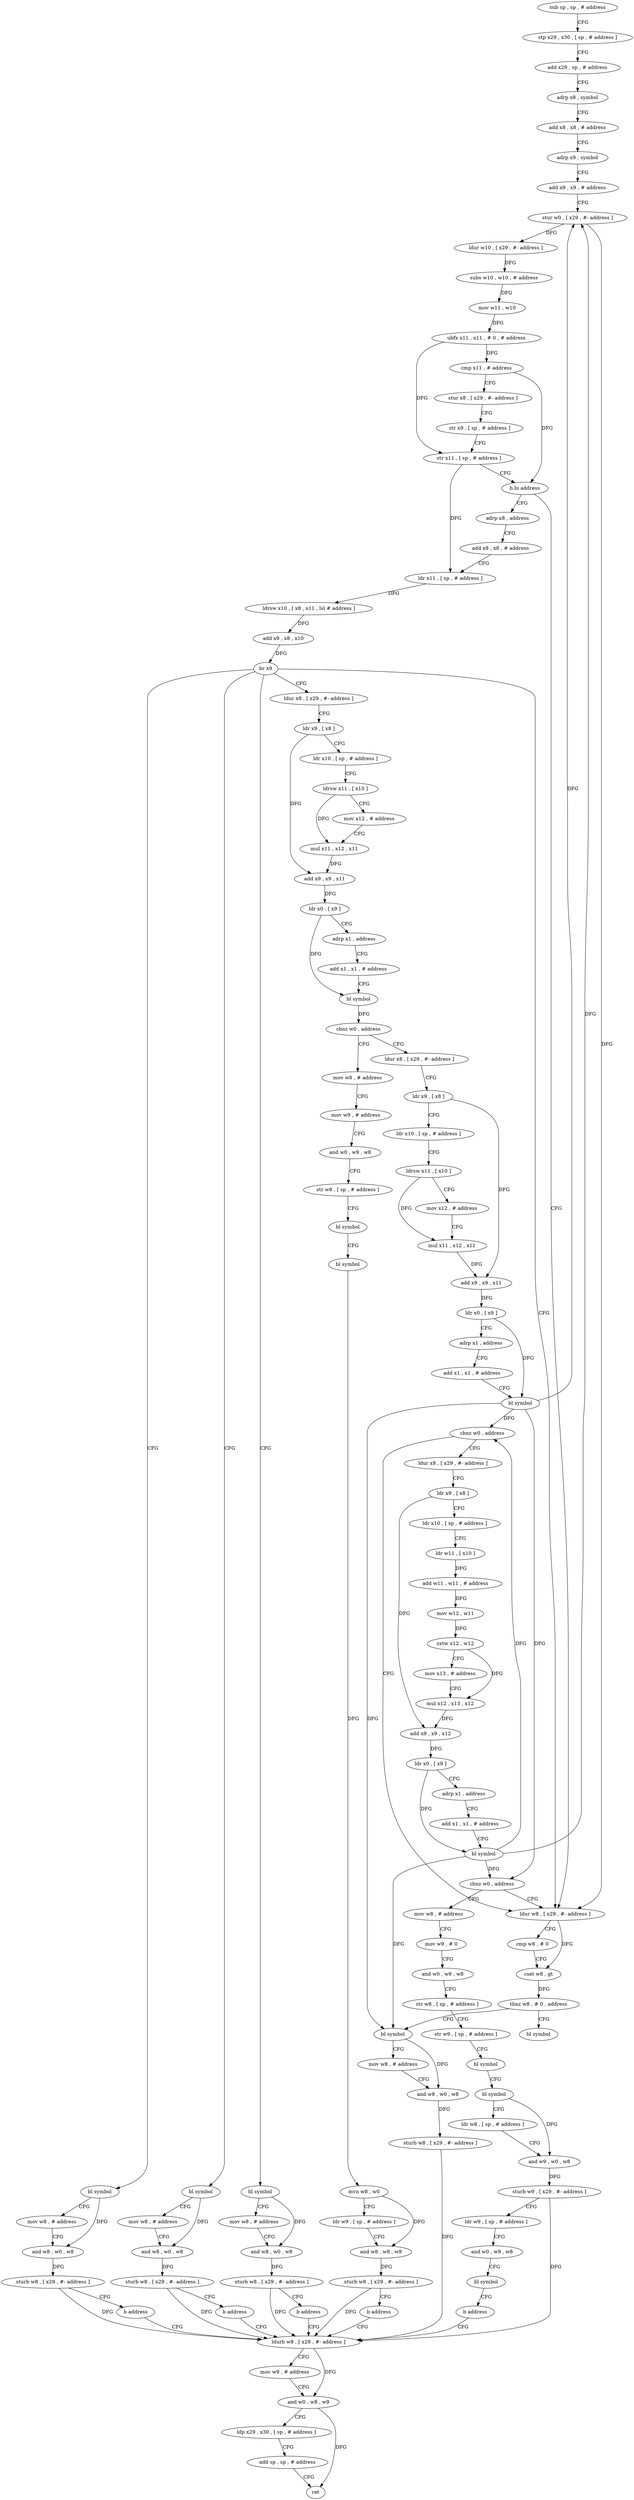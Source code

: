 digraph "func" {
"4201652" [label = "sub sp , sp , # address" ]
"4201656" [label = "stp x29 , x30 , [ sp , # address ]" ]
"4201660" [label = "add x29 , sp , # address" ]
"4201664" [label = "adrp x8 , symbol" ]
"4201668" [label = "add x8 , x8 , # address" ]
"4201672" [label = "adrp x9 , symbol" ]
"4201676" [label = "add x9 , x9 , # address" ]
"4201680" [label = "stur w0 , [ x29 , #- address ]" ]
"4201684" [label = "ldur w10 , [ x29 , #- address ]" ]
"4201688" [label = "subs w10 , w10 , # address" ]
"4201692" [label = "mov w11 , w10" ]
"4201696" [label = "ubfx x11 , x11 , # 0 , # address" ]
"4201700" [label = "cmp x11 , # address" ]
"4201704" [label = "stur x8 , [ x29 , #- address ]" ]
"4201708" [label = "str x9 , [ sp , # address ]" ]
"4201712" [label = "str x11 , [ sp , # address ]" ]
"4201716" [label = "b.hi address" ]
"4202060" [label = "ldur w8 , [ x29 , #- address ]" ]
"4201720" [label = "adrp x8 , address" ]
"4202064" [label = "cmp w8 , # 0" ]
"4202068" [label = "cset w8 , gt" ]
"4202072" [label = "tbnz w8 , # 0 , address" ]
"4202080" [label = "bl symbol" ]
"4202076" [label = "bl symbol" ]
"4201724" [label = "add x8 , x8 , # address" ]
"4201728" [label = "ldr x11 , [ sp , # address ]" ]
"4201732" [label = "ldrsw x10 , [ x8 , x11 , lsl # address ]" ]
"4201736" [label = "add x9 , x8 , x10" ]
"4201740" [label = "br x9" ]
"4201744" [label = "bl symbol" ]
"4201764" [label = "bl symbol" ]
"4201784" [label = "bl symbol" ]
"4201804" [label = "ldur x8 , [ x29 , #- address ]" ]
"4202084" [label = "mov w8 , # address" ]
"4202088" [label = "and w8 , w0 , w8" ]
"4202092" [label = "sturb w8 , [ x29 , #- address ]" ]
"4202096" [label = "ldurb w8 , [ x29 , #- address ]" ]
"4201748" [label = "mov w8 , # address" ]
"4201752" [label = "and w8 , w0 , w8" ]
"4201756" [label = "sturb w8 , [ x29 , #- address ]" ]
"4201760" [label = "b address" ]
"4201768" [label = "mov w8 , # address" ]
"4201772" [label = "and w8 , w0 , w8" ]
"4201776" [label = "sturb w8 , [ x29 , #- address ]" ]
"4201780" [label = "b address" ]
"4201788" [label = "mov w8 , # address" ]
"4201792" [label = "and w8 , w0 , w8" ]
"4201796" [label = "sturb w8 , [ x29 , #- address ]" ]
"4201800" [label = "b address" ]
"4201808" [label = "ldr x9 , [ x8 ]" ]
"4201812" [label = "ldr x10 , [ sp , # address ]" ]
"4201816" [label = "ldrsw x11 , [ x10 ]" ]
"4201820" [label = "mov x12 , # address" ]
"4201824" [label = "mul x11 , x12 , x11" ]
"4201828" [label = "add x9 , x9 , x11" ]
"4201832" [label = "ldr x0 , [ x9 ]" ]
"4201836" [label = "adrp x1 , address" ]
"4201840" [label = "add x1 , x1 , # address" ]
"4201844" [label = "bl symbol" ]
"4201848" [label = "cbnz w0 , address" ]
"4201896" [label = "ldur x8 , [ x29 , #- address ]" ]
"4201852" [label = "mov w8 , # address" ]
"4202100" [label = "mov w9 , # address" ]
"4202104" [label = "and w0 , w8 , w9" ]
"4202108" [label = "ldp x29 , x30 , [ sp , # address ]" ]
"4202112" [label = "add sp , sp , # address" ]
"4202116" [label = "ret" ]
"4201900" [label = "ldr x9 , [ x8 ]" ]
"4201904" [label = "ldr x10 , [ sp , # address ]" ]
"4201908" [label = "ldrsw x11 , [ x10 ]" ]
"4201912" [label = "mov x12 , # address" ]
"4201916" [label = "mul x11 , x12 , x11" ]
"4201920" [label = "add x9 , x9 , x11" ]
"4201924" [label = "ldr x0 , [ x9 ]" ]
"4201928" [label = "adrp x1 , address" ]
"4201932" [label = "add x1 , x1 , # address" ]
"4201936" [label = "bl symbol" ]
"4201940" [label = "cbnz w0 , address" ]
"4201944" [label = "ldur x8 , [ x29 , #- address ]" ]
"4201856" [label = "mov w9 , # address" ]
"4201860" [label = "and w0 , w9 , w8" ]
"4201864" [label = "str w8 , [ sp , # address ]" ]
"4201868" [label = "bl symbol" ]
"4201872" [label = "bl symbol" ]
"4201876" [label = "mvn w8 , w0" ]
"4201880" [label = "ldr w9 , [ sp , # address ]" ]
"4201884" [label = "and w8 , w8 , w9" ]
"4201888" [label = "sturb w8 , [ x29 , #- address ]" ]
"4201892" [label = "b address" ]
"4201948" [label = "ldr x9 , [ x8 ]" ]
"4201952" [label = "ldr x10 , [ sp , # address ]" ]
"4201956" [label = "ldr w11 , [ x10 ]" ]
"4201960" [label = "add w11 , w11 , # address" ]
"4201964" [label = "mov w12 , w11" ]
"4201968" [label = "sxtw x12 , w12" ]
"4201972" [label = "mov x13 , # address" ]
"4201976" [label = "mul x12 , x13 , x12" ]
"4201980" [label = "add x9 , x9 , x12" ]
"4201984" [label = "ldr x0 , [ x9 ]" ]
"4201988" [label = "adrp x1 , address" ]
"4201992" [label = "add x1 , x1 , # address" ]
"4201996" [label = "bl symbol" ]
"4202000" [label = "cbnz w0 , address" ]
"4202004" [label = "mov w8 , # address" ]
"4202008" [label = "mov w9 , # 0" ]
"4202012" [label = "and w0 , w9 , w8" ]
"4202016" [label = "str w8 , [ sp , # address ]" ]
"4202020" [label = "str w9 , [ sp , # address ]" ]
"4202024" [label = "bl symbol" ]
"4202028" [label = "bl symbol" ]
"4202032" [label = "ldr w8 , [ sp , # address ]" ]
"4202036" [label = "and w9 , w0 , w8" ]
"4202040" [label = "sturb w9 , [ x29 , #- address ]" ]
"4202044" [label = "ldr w9 , [ sp , # address ]" ]
"4202048" [label = "and w0 , w9 , w8" ]
"4202052" [label = "bl symbol" ]
"4202056" [label = "b address" ]
"4201652" -> "4201656" [ label = "CFG" ]
"4201656" -> "4201660" [ label = "CFG" ]
"4201660" -> "4201664" [ label = "CFG" ]
"4201664" -> "4201668" [ label = "CFG" ]
"4201668" -> "4201672" [ label = "CFG" ]
"4201672" -> "4201676" [ label = "CFG" ]
"4201676" -> "4201680" [ label = "CFG" ]
"4201680" -> "4201684" [ label = "DFG" ]
"4201680" -> "4202060" [ label = "DFG" ]
"4201684" -> "4201688" [ label = "DFG" ]
"4201688" -> "4201692" [ label = "DFG" ]
"4201692" -> "4201696" [ label = "DFG" ]
"4201696" -> "4201700" [ label = "DFG" ]
"4201696" -> "4201712" [ label = "DFG" ]
"4201700" -> "4201704" [ label = "CFG" ]
"4201700" -> "4201716" [ label = "DFG" ]
"4201704" -> "4201708" [ label = "CFG" ]
"4201708" -> "4201712" [ label = "CFG" ]
"4201712" -> "4201716" [ label = "CFG" ]
"4201712" -> "4201728" [ label = "DFG" ]
"4201716" -> "4202060" [ label = "CFG" ]
"4201716" -> "4201720" [ label = "CFG" ]
"4202060" -> "4202064" [ label = "CFG" ]
"4202060" -> "4202068" [ label = "DFG" ]
"4201720" -> "4201724" [ label = "CFG" ]
"4202064" -> "4202068" [ label = "CFG" ]
"4202068" -> "4202072" [ label = "DFG" ]
"4202072" -> "4202080" [ label = "CFG" ]
"4202072" -> "4202076" [ label = "CFG" ]
"4202080" -> "4202084" [ label = "CFG" ]
"4202080" -> "4202088" [ label = "DFG" ]
"4201724" -> "4201728" [ label = "CFG" ]
"4201728" -> "4201732" [ label = "DFG" ]
"4201732" -> "4201736" [ label = "DFG" ]
"4201736" -> "4201740" [ label = "DFG" ]
"4201740" -> "4201744" [ label = "CFG" ]
"4201740" -> "4201764" [ label = "CFG" ]
"4201740" -> "4201784" [ label = "CFG" ]
"4201740" -> "4201804" [ label = "CFG" ]
"4201740" -> "4202060" [ label = "CFG" ]
"4201744" -> "4201748" [ label = "CFG" ]
"4201744" -> "4201752" [ label = "DFG" ]
"4201764" -> "4201768" [ label = "CFG" ]
"4201764" -> "4201772" [ label = "DFG" ]
"4201784" -> "4201788" [ label = "CFG" ]
"4201784" -> "4201792" [ label = "DFG" ]
"4201804" -> "4201808" [ label = "CFG" ]
"4202084" -> "4202088" [ label = "CFG" ]
"4202088" -> "4202092" [ label = "DFG" ]
"4202092" -> "4202096" [ label = "DFG" ]
"4202096" -> "4202100" [ label = "CFG" ]
"4202096" -> "4202104" [ label = "DFG" ]
"4201748" -> "4201752" [ label = "CFG" ]
"4201752" -> "4201756" [ label = "DFG" ]
"4201756" -> "4201760" [ label = "CFG" ]
"4201756" -> "4202096" [ label = "DFG" ]
"4201760" -> "4202096" [ label = "CFG" ]
"4201768" -> "4201772" [ label = "CFG" ]
"4201772" -> "4201776" [ label = "DFG" ]
"4201776" -> "4201780" [ label = "CFG" ]
"4201776" -> "4202096" [ label = "DFG" ]
"4201780" -> "4202096" [ label = "CFG" ]
"4201788" -> "4201792" [ label = "CFG" ]
"4201792" -> "4201796" [ label = "DFG" ]
"4201796" -> "4201800" [ label = "CFG" ]
"4201796" -> "4202096" [ label = "DFG" ]
"4201800" -> "4202096" [ label = "CFG" ]
"4201808" -> "4201812" [ label = "CFG" ]
"4201808" -> "4201828" [ label = "DFG" ]
"4201812" -> "4201816" [ label = "CFG" ]
"4201816" -> "4201820" [ label = "CFG" ]
"4201816" -> "4201824" [ label = "DFG" ]
"4201820" -> "4201824" [ label = "CFG" ]
"4201824" -> "4201828" [ label = "DFG" ]
"4201828" -> "4201832" [ label = "DFG" ]
"4201832" -> "4201836" [ label = "CFG" ]
"4201832" -> "4201844" [ label = "DFG" ]
"4201836" -> "4201840" [ label = "CFG" ]
"4201840" -> "4201844" [ label = "CFG" ]
"4201844" -> "4201848" [ label = "DFG" ]
"4201848" -> "4201896" [ label = "CFG" ]
"4201848" -> "4201852" [ label = "CFG" ]
"4201896" -> "4201900" [ label = "CFG" ]
"4201852" -> "4201856" [ label = "CFG" ]
"4202100" -> "4202104" [ label = "CFG" ]
"4202104" -> "4202108" [ label = "CFG" ]
"4202104" -> "4202116" [ label = "DFG" ]
"4202108" -> "4202112" [ label = "CFG" ]
"4202112" -> "4202116" [ label = "CFG" ]
"4201900" -> "4201904" [ label = "CFG" ]
"4201900" -> "4201920" [ label = "DFG" ]
"4201904" -> "4201908" [ label = "CFG" ]
"4201908" -> "4201912" [ label = "CFG" ]
"4201908" -> "4201916" [ label = "DFG" ]
"4201912" -> "4201916" [ label = "CFG" ]
"4201916" -> "4201920" [ label = "DFG" ]
"4201920" -> "4201924" [ label = "DFG" ]
"4201924" -> "4201928" [ label = "CFG" ]
"4201924" -> "4201936" [ label = "DFG" ]
"4201928" -> "4201932" [ label = "CFG" ]
"4201932" -> "4201936" [ label = "CFG" ]
"4201936" -> "4201940" [ label = "DFG" ]
"4201936" -> "4201680" [ label = "DFG" ]
"4201936" -> "4202080" [ label = "DFG" ]
"4201936" -> "4202000" [ label = "DFG" ]
"4201940" -> "4202060" [ label = "CFG" ]
"4201940" -> "4201944" [ label = "CFG" ]
"4201944" -> "4201948" [ label = "CFG" ]
"4201856" -> "4201860" [ label = "CFG" ]
"4201860" -> "4201864" [ label = "CFG" ]
"4201864" -> "4201868" [ label = "CFG" ]
"4201868" -> "4201872" [ label = "CFG" ]
"4201872" -> "4201876" [ label = "DFG" ]
"4201876" -> "4201880" [ label = "CFG" ]
"4201876" -> "4201884" [ label = "DFG" ]
"4201880" -> "4201884" [ label = "CFG" ]
"4201884" -> "4201888" [ label = "DFG" ]
"4201888" -> "4201892" [ label = "CFG" ]
"4201888" -> "4202096" [ label = "DFG" ]
"4201892" -> "4202096" [ label = "CFG" ]
"4201948" -> "4201952" [ label = "CFG" ]
"4201948" -> "4201980" [ label = "DFG" ]
"4201952" -> "4201956" [ label = "CFG" ]
"4201956" -> "4201960" [ label = "DFG" ]
"4201960" -> "4201964" [ label = "DFG" ]
"4201964" -> "4201968" [ label = "DFG" ]
"4201968" -> "4201972" [ label = "CFG" ]
"4201968" -> "4201976" [ label = "DFG" ]
"4201972" -> "4201976" [ label = "CFG" ]
"4201976" -> "4201980" [ label = "DFG" ]
"4201980" -> "4201984" [ label = "DFG" ]
"4201984" -> "4201988" [ label = "CFG" ]
"4201984" -> "4201996" [ label = "DFG" ]
"4201988" -> "4201992" [ label = "CFG" ]
"4201992" -> "4201996" [ label = "CFG" ]
"4201996" -> "4202000" [ label = "DFG" ]
"4201996" -> "4201680" [ label = "DFG" ]
"4201996" -> "4201940" [ label = "DFG" ]
"4201996" -> "4202080" [ label = "DFG" ]
"4202000" -> "4202060" [ label = "CFG" ]
"4202000" -> "4202004" [ label = "CFG" ]
"4202004" -> "4202008" [ label = "CFG" ]
"4202008" -> "4202012" [ label = "CFG" ]
"4202012" -> "4202016" [ label = "CFG" ]
"4202016" -> "4202020" [ label = "CFG" ]
"4202020" -> "4202024" [ label = "CFG" ]
"4202024" -> "4202028" [ label = "CFG" ]
"4202028" -> "4202032" [ label = "CFG" ]
"4202028" -> "4202036" [ label = "DFG" ]
"4202032" -> "4202036" [ label = "CFG" ]
"4202036" -> "4202040" [ label = "DFG" ]
"4202040" -> "4202044" [ label = "CFG" ]
"4202040" -> "4202096" [ label = "DFG" ]
"4202044" -> "4202048" [ label = "CFG" ]
"4202048" -> "4202052" [ label = "CFG" ]
"4202052" -> "4202056" [ label = "CFG" ]
"4202056" -> "4202096" [ label = "CFG" ]
}

